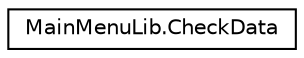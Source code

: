 digraph "Graphical Class Hierarchy"
{
 // LATEX_PDF_SIZE
  edge [fontname="Helvetica",fontsize="10",labelfontname="Helvetica",labelfontsize="10"];
  node [fontname="Helvetica",fontsize="10",shape=record];
  rankdir="LR";
  Node0 [label="MainMenuLib.CheckData",height=0.2,width=0.4,color="black", fillcolor="white", style="filled",URL="$class_main_menu_lib_1_1_check_data.html",tooltip="Cette classe a été faite pour vérifier les données entrée dans \"LoginForm\" avant de les envoyer au mo..."];
}
